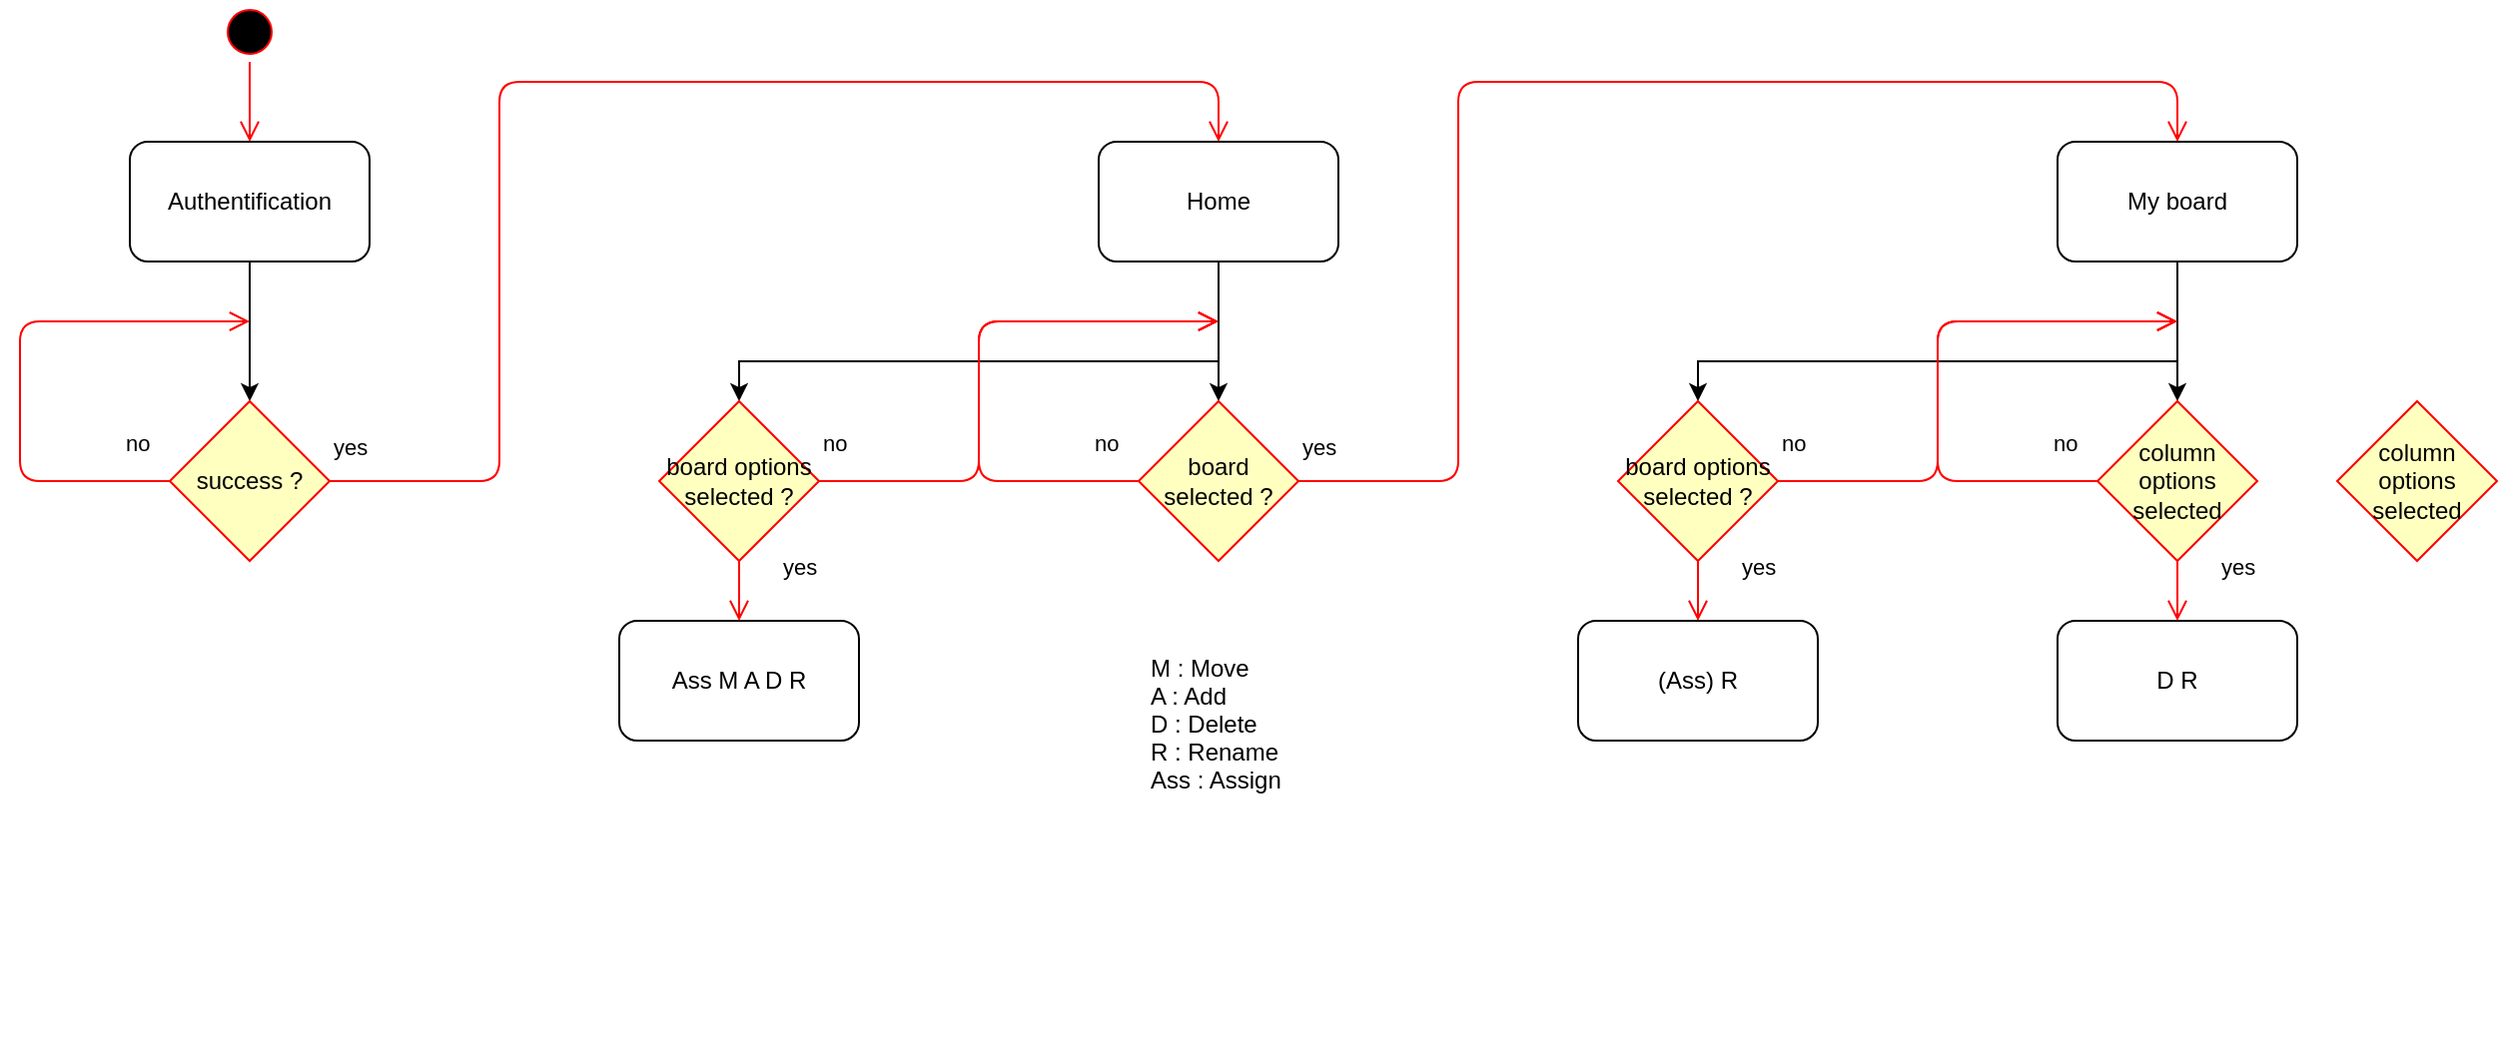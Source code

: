 <mxfile version="14.7.1" type="github">
  <diagram id="C5RBs43oDa-KdzZeNtuy" name="Page-1">
    <mxGraphModel dx="1108" dy="5137" grid="1" gridSize="10" guides="1" tooltips="1" connect="1" arrows="1" fold="1" page="1" pageScale="1" pageWidth="3300" pageHeight="4681" math="0" shadow="0">
      <root>
        <mxCell id="WIyWlLk6GJQsqaUBKTNV-0" />
        <mxCell id="WIyWlLk6GJQsqaUBKTNV-1" parent="WIyWlLk6GJQsqaUBKTNV-0" />
        <mxCell id="JY1gy3Fn-EUmmL5cIJaz-2" value="" style="ellipse;html=1;shape=startState;fillColor=#000000;strokeColor=#ff0000;" vertex="1" parent="WIyWlLk6GJQsqaUBKTNV-1">
          <mxGeometry x="420" y="-40" width="30" height="30" as="geometry" />
        </mxCell>
        <mxCell id="JY1gy3Fn-EUmmL5cIJaz-3" value="" style="edgeStyle=orthogonalEdgeStyle;html=1;verticalAlign=bottom;endArrow=open;endSize=8;strokeColor=#ff0000;entryX=0.5;entryY=0;entryDx=0;entryDy=0;" edge="1" source="JY1gy3Fn-EUmmL5cIJaz-2" parent="WIyWlLk6GJQsqaUBKTNV-1" target="JY1gy3Fn-EUmmL5cIJaz-33">
          <mxGeometry relative="1" as="geometry">
            <mxPoint x="435" y="70" as="targetPoint" />
          </mxGeometry>
        </mxCell>
        <mxCell id="JY1gy3Fn-EUmmL5cIJaz-12" style="edgeStyle=orthogonalEdgeStyle;rounded=0;orthogonalLoop=1;jettySize=auto;html=1;exitX=0.5;exitY=1;exitDx=0;exitDy=0;entryX=0.5;entryY=0;entryDx=0;entryDy=0;" edge="1" parent="WIyWlLk6GJQsqaUBKTNV-1" source="JY1gy3Fn-EUmmL5cIJaz-33" target="JY1gy3Fn-EUmmL5cIJaz-9">
          <mxGeometry relative="1" as="geometry">
            <mxPoint x="435" y="140" as="sourcePoint" />
          </mxGeometry>
        </mxCell>
        <mxCell id="JY1gy3Fn-EUmmL5cIJaz-9" value="success ?" style="rhombus;whiteSpace=wrap;html=1;fillColor=#ffffc0;strokeColor=#ff0000;" vertex="1" parent="WIyWlLk6GJQsqaUBKTNV-1">
          <mxGeometry x="395" y="160" width="80" height="80" as="geometry" />
        </mxCell>
        <mxCell id="JY1gy3Fn-EUmmL5cIJaz-10" value="no" style="edgeStyle=orthogonalEdgeStyle;html=1;align=left;verticalAlign=bottom;endArrow=open;endSize=8;strokeColor=#ff0000;exitX=0;exitY=0.5;exitDx=0;exitDy=0;" edge="1" source="JY1gy3Fn-EUmmL5cIJaz-9" parent="WIyWlLk6GJQsqaUBKTNV-1">
          <mxGeometry x="-0.824" y="-10" relative="1" as="geometry">
            <mxPoint x="435" y="120" as="targetPoint" />
            <Array as="points">
              <mxPoint x="320" y="200" />
              <mxPoint x="320" y="120" />
              <mxPoint x="435" y="120" />
            </Array>
            <mxPoint as="offset" />
          </mxGeometry>
        </mxCell>
        <mxCell id="JY1gy3Fn-EUmmL5cIJaz-11" value="yes" style="edgeStyle=orthogonalEdgeStyle;html=1;align=left;verticalAlign=top;endArrow=open;endSize=8;strokeColor=#ff0000;entryX=0.5;entryY=0;entryDx=0;entryDy=0;exitX=1;exitY=0.5;exitDx=0;exitDy=0;" edge="1" source="JY1gy3Fn-EUmmL5cIJaz-9" parent="WIyWlLk6GJQsqaUBKTNV-1" target="JY1gy3Fn-EUmmL5cIJaz-32">
          <mxGeometry x="-1" y="30" relative="1" as="geometry">
            <mxPoint x="920" y="70" as="targetPoint" />
            <mxPoint x="650" y="190" as="sourcePoint" />
            <Array as="points">
              <mxPoint x="560" y="200" />
              <mxPoint x="560" />
              <mxPoint x="920" />
            </Array>
            <mxPoint as="offset" />
          </mxGeometry>
        </mxCell>
        <mxCell id="JY1gy3Fn-EUmmL5cIJaz-25" style="edgeStyle=orthogonalEdgeStyle;rounded=0;orthogonalLoop=1;jettySize=auto;html=1;exitX=0.5;exitY=1;exitDx=0;exitDy=0;entryX=0.5;entryY=0;entryDx=0;entryDy=0;" edge="1" parent="WIyWlLk6GJQsqaUBKTNV-1" source="JY1gy3Fn-EUmmL5cIJaz-32">
          <mxGeometry relative="1" as="geometry">
            <mxPoint x="920" y="140" as="sourcePoint" />
            <mxPoint x="920" y="160" as="targetPoint" />
          </mxGeometry>
        </mxCell>
        <mxCell id="JY1gy3Fn-EUmmL5cIJaz-32" value="Home" style="rounded=1;whiteSpace=wrap;html=1;" vertex="1" parent="WIyWlLk6GJQsqaUBKTNV-1">
          <mxGeometry x="860" y="30" width="120" height="60" as="geometry" />
        </mxCell>
        <mxCell id="JY1gy3Fn-EUmmL5cIJaz-33" value="Authentification" style="rounded=1;whiteSpace=wrap;html=1;" vertex="1" parent="WIyWlLk6GJQsqaUBKTNV-1">
          <mxGeometry x="375" y="30" width="120" height="60" as="geometry" />
        </mxCell>
        <mxCell id="JY1gy3Fn-EUmmL5cIJaz-60" style="edgeStyle=orthogonalEdgeStyle;rounded=0;orthogonalLoop=1;jettySize=auto;html=1;exitX=0.5;exitY=1;exitDx=0;exitDy=0;entryX=0.5;entryY=0;entryDx=0;entryDy=0;" edge="1" parent="WIyWlLk6GJQsqaUBKTNV-1" source="JY1gy3Fn-EUmmL5cIJaz-36" target="JY1gy3Fn-EUmmL5cIJaz-54">
          <mxGeometry relative="1" as="geometry" />
        </mxCell>
        <mxCell id="JY1gy3Fn-EUmmL5cIJaz-61" style="edgeStyle=orthogonalEdgeStyle;rounded=0;orthogonalLoop=1;jettySize=auto;html=1;exitX=0.5;exitY=1;exitDx=0;exitDy=0;entryX=0.5;entryY=0;entryDx=0;entryDy=0;" edge="1" parent="WIyWlLk6GJQsqaUBKTNV-1" source="JY1gy3Fn-EUmmL5cIJaz-36" target="JY1gy3Fn-EUmmL5cIJaz-55">
          <mxGeometry relative="1" as="geometry">
            <Array as="points">
              <mxPoint x="1400" y="140" />
              <mxPoint x="1160" y="140" />
            </Array>
          </mxGeometry>
        </mxCell>
        <mxCell id="JY1gy3Fn-EUmmL5cIJaz-36" value="My board" style="rounded=1;whiteSpace=wrap;html=1;" vertex="1" parent="WIyWlLk6GJQsqaUBKTNV-1">
          <mxGeometry x="1340" y="30" width="120" height="60" as="geometry" />
        </mxCell>
        <mxCell id="JY1gy3Fn-EUmmL5cIJaz-38" value="Ass M A D R" style="rounded=1;whiteSpace=wrap;html=1;" vertex="1" parent="WIyWlLk6GJQsqaUBKTNV-1">
          <mxGeometry x="620" y="270" width="120" height="60" as="geometry" />
        </mxCell>
        <mxCell id="JY1gy3Fn-EUmmL5cIJaz-39" value="board selected ?" style="rhombus;whiteSpace=wrap;html=1;fillColor=#ffffc0;strokeColor=#ff0000;" vertex="1" parent="WIyWlLk6GJQsqaUBKTNV-1">
          <mxGeometry x="880" y="160" width="80" height="80" as="geometry" />
        </mxCell>
        <mxCell id="JY1gy3Fn-EUmmL5cIJaz-41" value="yes" style="edgeStyle=orthogonalEdgeStyle;html=1;align=left;verticalAlign=top;endArrow=open;endSize=8;strokeColor=#ff0000;exitX=1;exitY=0.5;exitDx=0;exitDy=0;entryX=0.5;entryY=0;entryDx=0;entryDy=0;" edge="1" parent="WIyWlLk6GJQsqaUBKTNV-1" source="JY1gy3Fn-EUmmL5cIJaz-39" target="JY1gy3Fn-EUmmL5cIJaz-36">
          <mxGeometry x="-1" y="30" relative="1" as="geometry">
            <mxPoint x="1330" y="40" as="targetPoint" />
            <mxPoint x="485" y="230" as="sourcePoint" />
            <Array as="points">
              <mxPoint x="1040" y="200" />
              <mxPoint x="1040" />
              <mxPoint x="1400" />
            </Array>
            <mxPoint as="offset" />
          </mxGeometry>
        </mxCell>
        <mxCell id="JY1gy3Fn-EUmmL5cIJaz-42" value="no" style="edgeStyle=orthogonalEdgeStyle;html=1;align=left;verticalAlign=bottom;endArrow=open;endSize=8;strokeColor=#ff0000;exitX=0;exitY=0.5;exitDx=0;exitDy=0;" edge="1" parent="WIyWlLk6GJQsqaUBKTNV-1" source="JY1gy3Fn-EUmmL5cIJaz-39">
          <mxGeometry x="-0.824" y="-10" relative="1" as="geometry">
            <mxPoint x="920" y="120" as="targetPoint" />
            <mxPoint x="805" y="200" as="sourcePoint" />
            <Array as="points">
              <mxPoint x="800" y="200" />
              <mxPoint x="800" y="120" />
              <mxPoint x="920" y="120" />
            </Array>
            <mxPoint as="offset" />
          </mxGeometry>
        </mxCell>
        <mxCell id="JY1gy3Fn-EUmmL5cIJaz-44" style="edgeStyle=orthogonalEdgeStyle;rounded=0;orthogonalLoop=1;jettySize=auto;html=1;exitX=0.5;exitY=1;exitDx=0;exitDy=0;" edge="1" parent="WIyWlLk6GJQsqaUBKTNV-1" source="JY1gy3Fn-EUmmL5cIJaz-32">
          <mxGeometry relative="1" as="geometry">
            <mxPoint x="930" y="120" as="sourcePoint" />
            <mxPoint x="680" y="160" as="targetPoint" />
            <Array as="points">
              <mxPoint x="920" y="140" />
              <mxPoint x="680" y="140" />
            </Array>
          </mxGeometry>
        </mxCell>
        <mxCell id="JY1gy3Fn-EUmmL5cIJaz-45" value="board options selected ?" style="rhombus;whiteSpace=wrap;html=1;fillColor=#ffffc0;strokeColor=#ff0000;" vertex="1" parent="WIyWlLk6GJQsqaUBKTNV-1">
          <mxGeometry x="640" y="160" width="80" height="80" as="geometry" />
        </mxCell>
        <mxCell id="JY1gy3Fn-EUmmL5cIJaz-48" value="no" style="edgeStyle=orthogonalEdgeStyle;html=1;align=left;verticalAlign=bottom;endArrow=open;endSize=8;strokeColor=#ff0000;exitX=1;exitY=0.5;exitDx=0;exitDy=0;" edge="1" parent="WIyWlLk6GJQsqaUBKTNV-1" source="JY1gy3Fn-EUmmL5cIJaz-45">
          <mxGeometry x="-1" y="10" relative="1" as="geometry">
            <mxPoint x="920" y="120" as="targetPoint" />
            <mxPoint x="620" y="200" as="sourcePoint" />
            <Array as="points">
              <mxPoint x="800" y="200" />
              <mxPoint x="800" y="120" />
            </Array>
            <mxPoint as="offset" />
          </mxGeometry>
        </mxCell>
        <mxCell id="JY1gy3Fn-EUmmL5cIJaz-50" value="yes" style="edgeStyle=orthogonalEdgeStyle;html=1;align=left;verticalAlign=top;endArrow=open;endSize=8;strokeColor=#ff0000;entryX=0.5;entryY=0;entryDx=0;entryDy=0;exitX=0.5;exitY=1;exitDx=0;exitDy=0;" edge="1" parent="WIyWlLk6GJQsqaUBKTNV-1" source="JY1gy3Fn-EUmmL5cIJaz-45" target="JY1gy3Fn-EUmmL5cIJaz-38">
          <mxGeometry x="-1" y="22" relative="1" as="geometry">
            <mxPoint x="930" y="40" as="targetPoint" />
            <mxPoint x="485" y="210" as="sourcePoint" />
            <Array as="points">
              <mxPoint x="680" y="250" />
              <mxPoint x="680" y="250" />
            </Array>
            <mxPoint x="-2" y="-10" as="offset" />
          </mxGeometry>
        </mxCell>
        <mxCell id="JY1gy3Fn-EUmmL5cIJaz-54" value="column options selected" style="rhombus;whiteSpace=wrap;html=1;fillColor=#ffffc0;strokeColor=#ff0000;" vertex="1" parent="WIyWlLk6GJQsqaUBKTNV-1">
          <mxGeometry x="1360" y="160" width="80" height="80" as="geometry" />
        </mxCell>
        <mxCell id="JY1gy3Fn-EUmmL5cIJaz-55" value="board options selected ?" style="rhombus;whiteSpace=wrap;html=1;fillColor=#ffffc0;strokeColor=#ff0000;" vertex="1" parent="WIyWlLk6GJQsqaUBKTNV-1">
          <mxGeometry x="1120" y="160" width="80" height="80" as="geometry" />
        </mxCell>
        <mxCell id="JY1gy3Fn-EUmmL5cIJaz-56" value="yes" style="edgeStyle=orthogonalEdgeStyle;html=1;align=left;verticalAlign=top;endArrow=open;endSize=8;strokeColor=#ff0000;exitX=0.5;exitY=1;exitDx=0;exitDy=0;entryX=0.5;entryY=0;entryDx=0;entryDy=0;" edge="1" parent="WIyWlLk6GJQsqaUBKTNV-1" source="JY1gy3Fn-EUmmL5cIJaz-55" target="JY1gy3Fn-EUmmL5cIJaz-57">
          <mxGeometry x="-1" y="22" relative="1" as="geometry">
            <mxPoint x="1160" y="270" as="targetPoint" />
            <mxPoint x="690" y="250" as="sourcePoint" />
            <Array as="points" />
            <mxPoint x="-2" y="-10" as="offset" />
          </mxGeometry>
        </mxCell>
        <mxCell id="JY1gy3Fn-EUmmL5cIJaz-57" value="(Ass) R" style="rounded=1;whiteSpace=wrap;html=1;" vertex="1" parent="WIyWlLk6GJQsqaUBKTNV-1">
          <mxGeometry x="1100" y="270" width="120" height="60" as="geometry" />
        </mxCell>
        <mxCell id="JY1gy3Fn-EUmmL5cIJaz-58" value="M : Move&#xa;A : Add&#xa;D : Delete&#xa;R : Rename&#xa;Ass : Assign&#xa;&#xa;&#xa;" style="text;strokeColor=none;fillColor=none;align=left;verticalAlign=top;spacingLeft=4;spacingRight=4;overflow=hidden;rotatable=0;points=[[0,0.5],[1,0.5]];portConstraint=eastwest;" vertex="1" parent="WIyWlLk6GJQsqaUBKTNV-1">
          <mxGeometry x="880" y="280" width="120" height="200" as="geometry" />
        </mxCell>
        <mxCell id="JY1gy3Fn-EUmmL5cIJaz-59" value="D R" style="rounded=1;whiteSpace=wrap;html=1;" vertex="1" parent="WIyWlLk6GJQsqaUBKTNV-1">
          <mxGeometry x="1340" y="270" width="120" height="60" as="geometry" />
        </mxCell>
        <mxCell id="JY1gy3Fn-EUmmL5cIJaz-62" value="yes" style="edgeStyle=orthogonalEdgeStyle;html=1;align=left;verticalAlign=top;endArrow=open;endSize=8;strokeColor=#ff0000;exitX=0.5;exitY=1;exitDx=0;exitDy=0;entryX=0.5;entryY=0;entryDx=0;entryDy=0;" edge="1" parent="WIyWlLk6GJQsqaUBKTNV-1" source="JY1gy3Fn-EUmmL5cIJaz-54" target="JY1gy3Fn-EUmmL5cIJaz-59">
          <mxGeometry x="-1" y="22" relative="1" as="geometry">
            <mxPoint x="1170" y="280" as="targetPoint" />
            <mxPoint x="1170" y="250" as="sourcePoint" />
            <Array as="points" />
            <mxPoint x="-2" y="-10" as="offset" />
          </mxGeometry>
        </mxCell>
        <mxCell id="JY1gy3Fn-EUmmL5cIJaz-63" value="no" style="edgeStyle=orthogonalEdgeStyle;html=1;align=left;verticalAlign=bottom;endArrow=open;endSize=8;strokeColor=#ff0000;exitX=1;exitY=0.5;exitDx=0;exitDy=0;" edge="1" parent="WIyWlLk6GJQsqaUBKTNV-1" source="JY1gy3Fn-EUmmL5cIJaz-55">
          <mxGeometry x="-1" y="10" relative="1" as="geometry">
            <mxPoint x="1400" y="120" as="targetPoint" />
            <mxPoint x="1220" y="200" as="sourcePoint" />
            <Array as="points">
              <mxPoint x="1280" y="200" />
              <mxPoint x="1280" y="120" />
            </Array>
            <mxPoint as="offset" />
          </mxGeometry>
        </mxCell>
        <mxCell id="JY1gy3Fn-EUmmL5cIJaz-64" value="no" style="edgeStyle=orthogonalEdgeStyle;html=1;align=left;verticalAlign=bottom;endArrow=open;endSize=8;strokeColor=#ff0000;exitX=0;exitY=0.5;exitDx=0;exitDy=0;" edge="1" parent="WIyWlLk6GJQsqaUBKTNV-1" source="JY1gy3Fn-EUmmL5cIJaz-54">
          <mxGeometry x="-0.824" y="-10" relative="1" as="geometry">
            <mxPoint x="1400" y="120" as="targetPoint" />
            <mxPoint x="890" y="210" as="sourcePoint" />
            <Array as="points">
              <mxPoint x="1280" y="200" />
              <mxPoint x="1280" y="120" />
            </Array>
            <mxPoint as="offset" />
          </mxGeometry>
        </mxCell>
        <mxCell id="JY1gy3Fn-EUmmL5cIJaz-66" value="column options selected" style="rhombus;whiteSpace=wrap;html=1;fillColor=#ffffc0;strokeColor=#ff0000;" vertex="1" parent="WIyWlLk6GJQsqaUBKTNV-1">
          <mxGeometry x="1480" y="160" width="80" height="80" as="geometry" />
        </mxCell>
      </root>
    </mxGraphModel>
  </diagram>
</mxfile>
